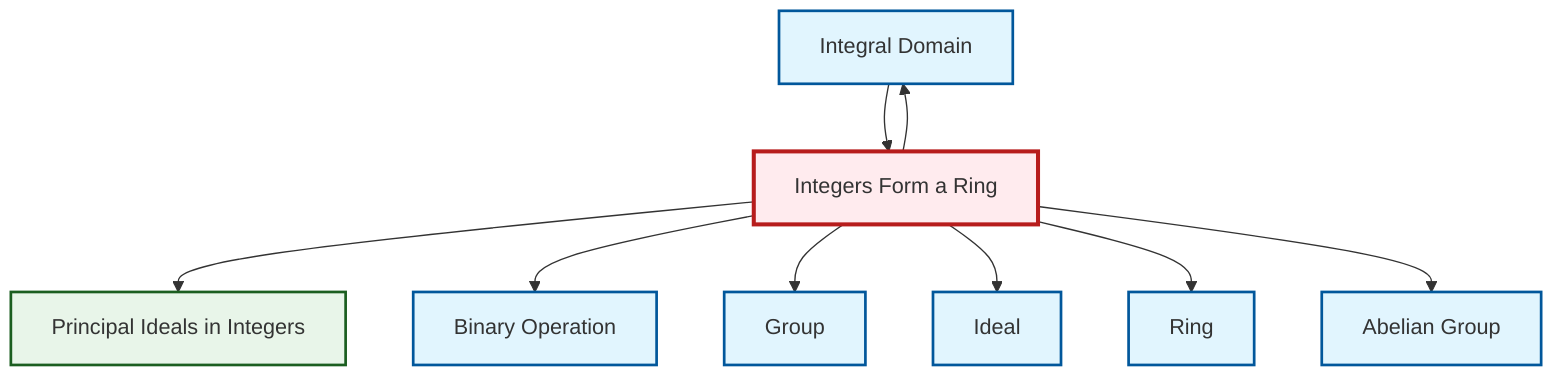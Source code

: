 graph TD
    classDef definition fill:#e1f5fe,stroke:#01579b,stroke-width:2px
    classDef theorem fill:#f3e5f5,stroke:#4a148c,stroke-width:2px
    classDef axiom fill:#fff3e0,stroke:#e65100,stroke-width:2px
    classDef example fill:#e8f5e9,stroke:#1b5e20,stroke-width:2px
    classDef current fill:#ffebee,stroke:#b71c1c,stroke-width:3px
    def-ideal["Ideal"]:::definition
    def-binary-operation["Binary Operation"]:::definition
    def-abelian-group["Abelian Group"]:::definition
    def-integral-domain["Integral Domain"]:::definition
    ex-principal-ideal["Principal Ideals in Integers"]:::example
    def-group["Group"]:::definition
    def-ring["Ring"]:::definition
    ex-integers-ring["Integers Form a Ring"]:::example
    ex-integers-ring --> ex-principal-ideal
    ex-integers-ring --> def-integral-domain
    ex-integers-ring --> def-binary-operation
    ex-integers-ring --> def-group
    def-integral-domain --> ex-integers-ring
    ex-integers-ring --> def-ideal
    ex-integers-ring --> def-ring
    ex-integers-ring --> def-abelian-group
    class ex-integers-ring current